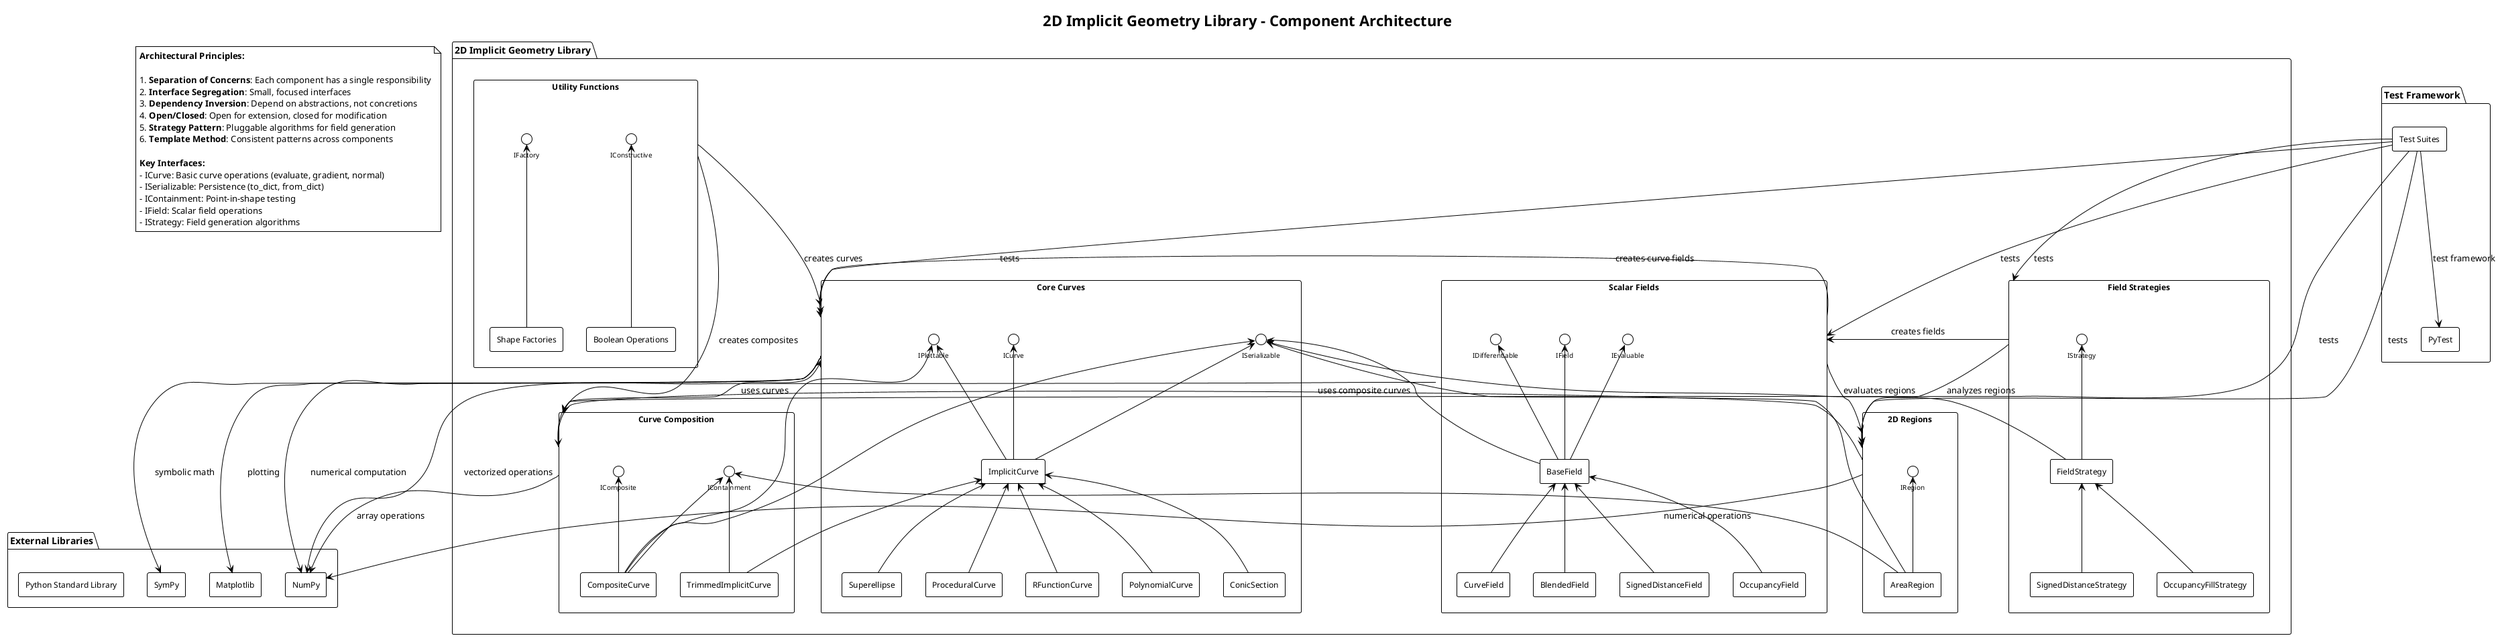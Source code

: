 @startuml 2Top_Component_Diagram
!theme plain
skinparam componentStyle rectangle
skinparam componentFontSize 12
skinparam interfaceFontSize 10

title 2D Implicit Geometry Library - Component Architecture

package "2D Implicit Geometry Library" {
    
    component "Core Curves" as core_comp {
        interface "ICurve" as ICurve
        interface "ISerializable" as ISerializable
        interface "IPlottable" as IPlottable
        
        component "ImplicitCurve" as implicit
        component "PolynomialCurve" as poly
        component "ConicSection" as conic
        component "Superellipse" as super
        component "ProceduralCurve" as proc
        component "RFunctionCurve" as rfunc
        
        implicit -up-> ICurve
        implicit -up-> ISerializable
        implicit -up-> IPlottable
        
        poly -up-> implicit
        conic -up-> implicit
        super -up-> implicit
        proc -up-> implicit
        rfunc -up-> implicit
    }
    
    component "Curve Composition" as comp_comp {
        interface "IComposite" as IComposite
        interface "IContainment" as IContainment
        
        component "TrimmedImplicitCurve" as trimmed
        component "CompositeCurve" as composite
        
        trimmed -up-> implicit
        trimmed -up-> IContainment
        
        composite -up-> IComposite
        composite -up-> IContainment
        composite -up-> ISerializable
        composite -up-> IPlottable
    }
    
    component "2D Regions" as region_comp {
        interface "IRegion" as IRegion
        
        component "AreaRegion" as area
        
        area -up-> IRegion
        area -up-> IContainment
        area -up-> ISerializable
    }
    
    component "Scalar Fields" as field_comp {
        interface "IField" as IField
        interface "IEvaluable" as IEvaluable
        interface "IDifferentiable" as IDifferentiable
        
        component "BaseField" as base_field
        component "CurveField" as curve_field
        component "BlendedField" as blended_field
        component "SignedDistanceField" as sdf_field
        component "OccupancyField" as occ_field
        
        base_field -up-> IField
        base_field -up-> IEvaluable
        base_field -up-> IDifferentiable
        base_field -up-> ISerializable
        
        curve_field -up-> base_field
        blended_field -up-> base_field
        sdf_field -up-> base_field
        occ_field -up-> base_field
    }
    
    component "Field Strategies" as strategy_comp {
        interface "IStrategy" as IStrategy
        
        component "FieldStrategy" as field_strategy
        component "SignedDistanceStrategy" as sdf_strategy
        component "OccupancyFillStrategy" as occ_strategy
        
        field_strategy -up-> IStrategy
        field_strategy -up-> ISerializable
        
        sdf_strategy -up-> field_strategy
        occ_strategy -up-> field_strategy
    }
    
    component "Utility Functions" as util_comp {
        interface "IFactory" as IFactory
        interface "IConstructive" as IConstructive
        
        component "Shape Factories" as factories
        component "Boolean Operations" as boolean_ops
        
        factories -up-> IFactory
        boolean_ops -up-> IConstructive
    }
}

package "External Libraries" {
    component "SymPy" as sympy_comp
    component "NumPy" as numpy_comp  
    component "Matplotlib" as mpl_comp
    component "Python Standard Library" as stdlib_comp
}

package "Test Framework" {
    component "PyTest" as pytest_comp
    component "Test Suites" as test_comp
}

' Dependencies
core_comp --> sympy_comp : symbolic math
core_comp --> numpy_comp : numerical computation
core_comp --> mpl_comp : plotting

comp_comp --> core_comp : uses curves
comp_comp --> numpy_comp : array operations

region_comp --> comp_comp : uses composite curves
region_comp --> numpy_comp : numerical operations

field_comp --> region_comp : evaluates regions
field_comp --> core_comp : creates curve fields
field_comp --> numpy_comp : vectorized operations

strategy_comp --> field_comp : creates fields
strategy_comp --> region_comp : analyzes regions

util_comp --> core_comp : creates curves
util_comp --> comp_comp : creates composites

test_comp --> pytest_comp : test framework
test_comp --> core_comp : tests
test_comp --> comp_comp : tests
test_comp --> region_comp : tests
test_comp --> field_comp : tests
test_comp --> strategy_comp : tests

note as arch_principles
**Architectural Principles:**

1. **Separation of Concerns**: Each component has a single responsibility
2. **Interface Segregation**: Small, focused interfaces
3. **Dependency Inversion**: Depend on abstractions, not concretions
4. **Open/Closed**: Open for extension, closed for modification
5. **Strategy Pattern**: Pluggable algorithms for field generation
6. **Template Method**: Consistent patterns across components

**Key Interfaces:**
- ICurve: Basic curve operations (evaluate, gradient, normal)
- ISerializable: Persistence (to_dict, from_dict)
- IContainment: Point-in-shape testing
- IField: Scalar field operations
- IStrategy: Field generation algorithms
end note

@enduml

